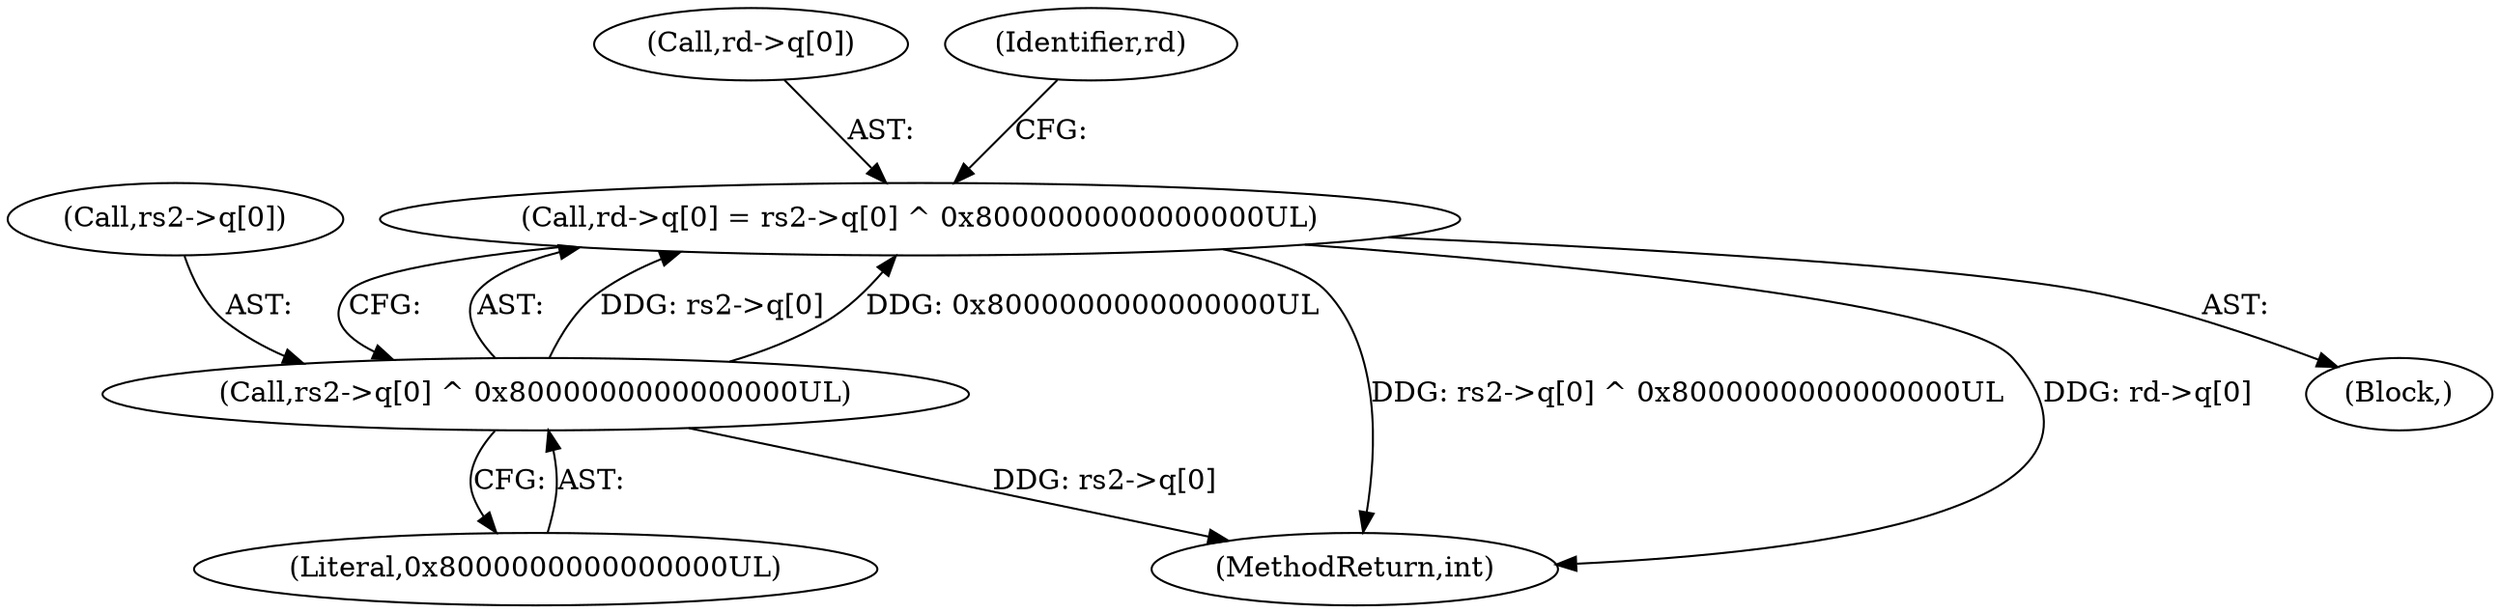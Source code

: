 digraph "0_linux_a8b0ca17b80e92faab46ee7179ba9e99ccb61233_42@array" {
"1001548" [label="(Call,rd->q[0] = rs2->q[0] ^ 0x8000000000000000UL)"];
"1001554" [label="(Call,rs2->q[0] ^ 0x8000000000000000UL)"];
"1001549" [label="(Call,rd->q[0])"];
"1001554" [label="(Call,rs2->q[0] ^ 0x8000000000000000UL)"];
"1001379" [label="(Block,)"];
"1001895" [label="(MethodReturn,int)"];
"1001564" [label="(Identifier,rd)"];
"1001560" [label="(Literal,0x8000000000000000UL)"];
"1001548" [label="(Call,rd->q[0] = rs2->q[0] ^ 0x8000000000000000UL)"];
"1001555" [label="(Call,rs2->q[0])"];
"1001548" -> "1001379"  [label="AST: "];
"1001548" -> "1001554"  [label="CFG: "];
"1001549" -> "1001548"  [label="AST: "];
"1001554" -> "1001548"  [label="AST: "];
"1001564" -> "1001548"  [label="CFG: "];
"1001548" -> "1001895"  [label="DDG: rs2->q[0] ^ 0x8000000000000000UL"];
"1001548" -> "1001895"  [label="DDG: rd->q[0]"];
"1001554" -> "1001548"  [label="DDG: rs2->q[0]"];
"1001554" -> "1001548"  [label="DDG: 0x8000000000000000UL"];
"1001554" -> "1001560"  [label="CFG: "];
"1001555" -> "1001554"  [label="AST: "];
"1001560" -> "1001554"  [label="AST: "];
"1001554" -> "1001895"  [label="DDG: rs2->q[0]"];
}
